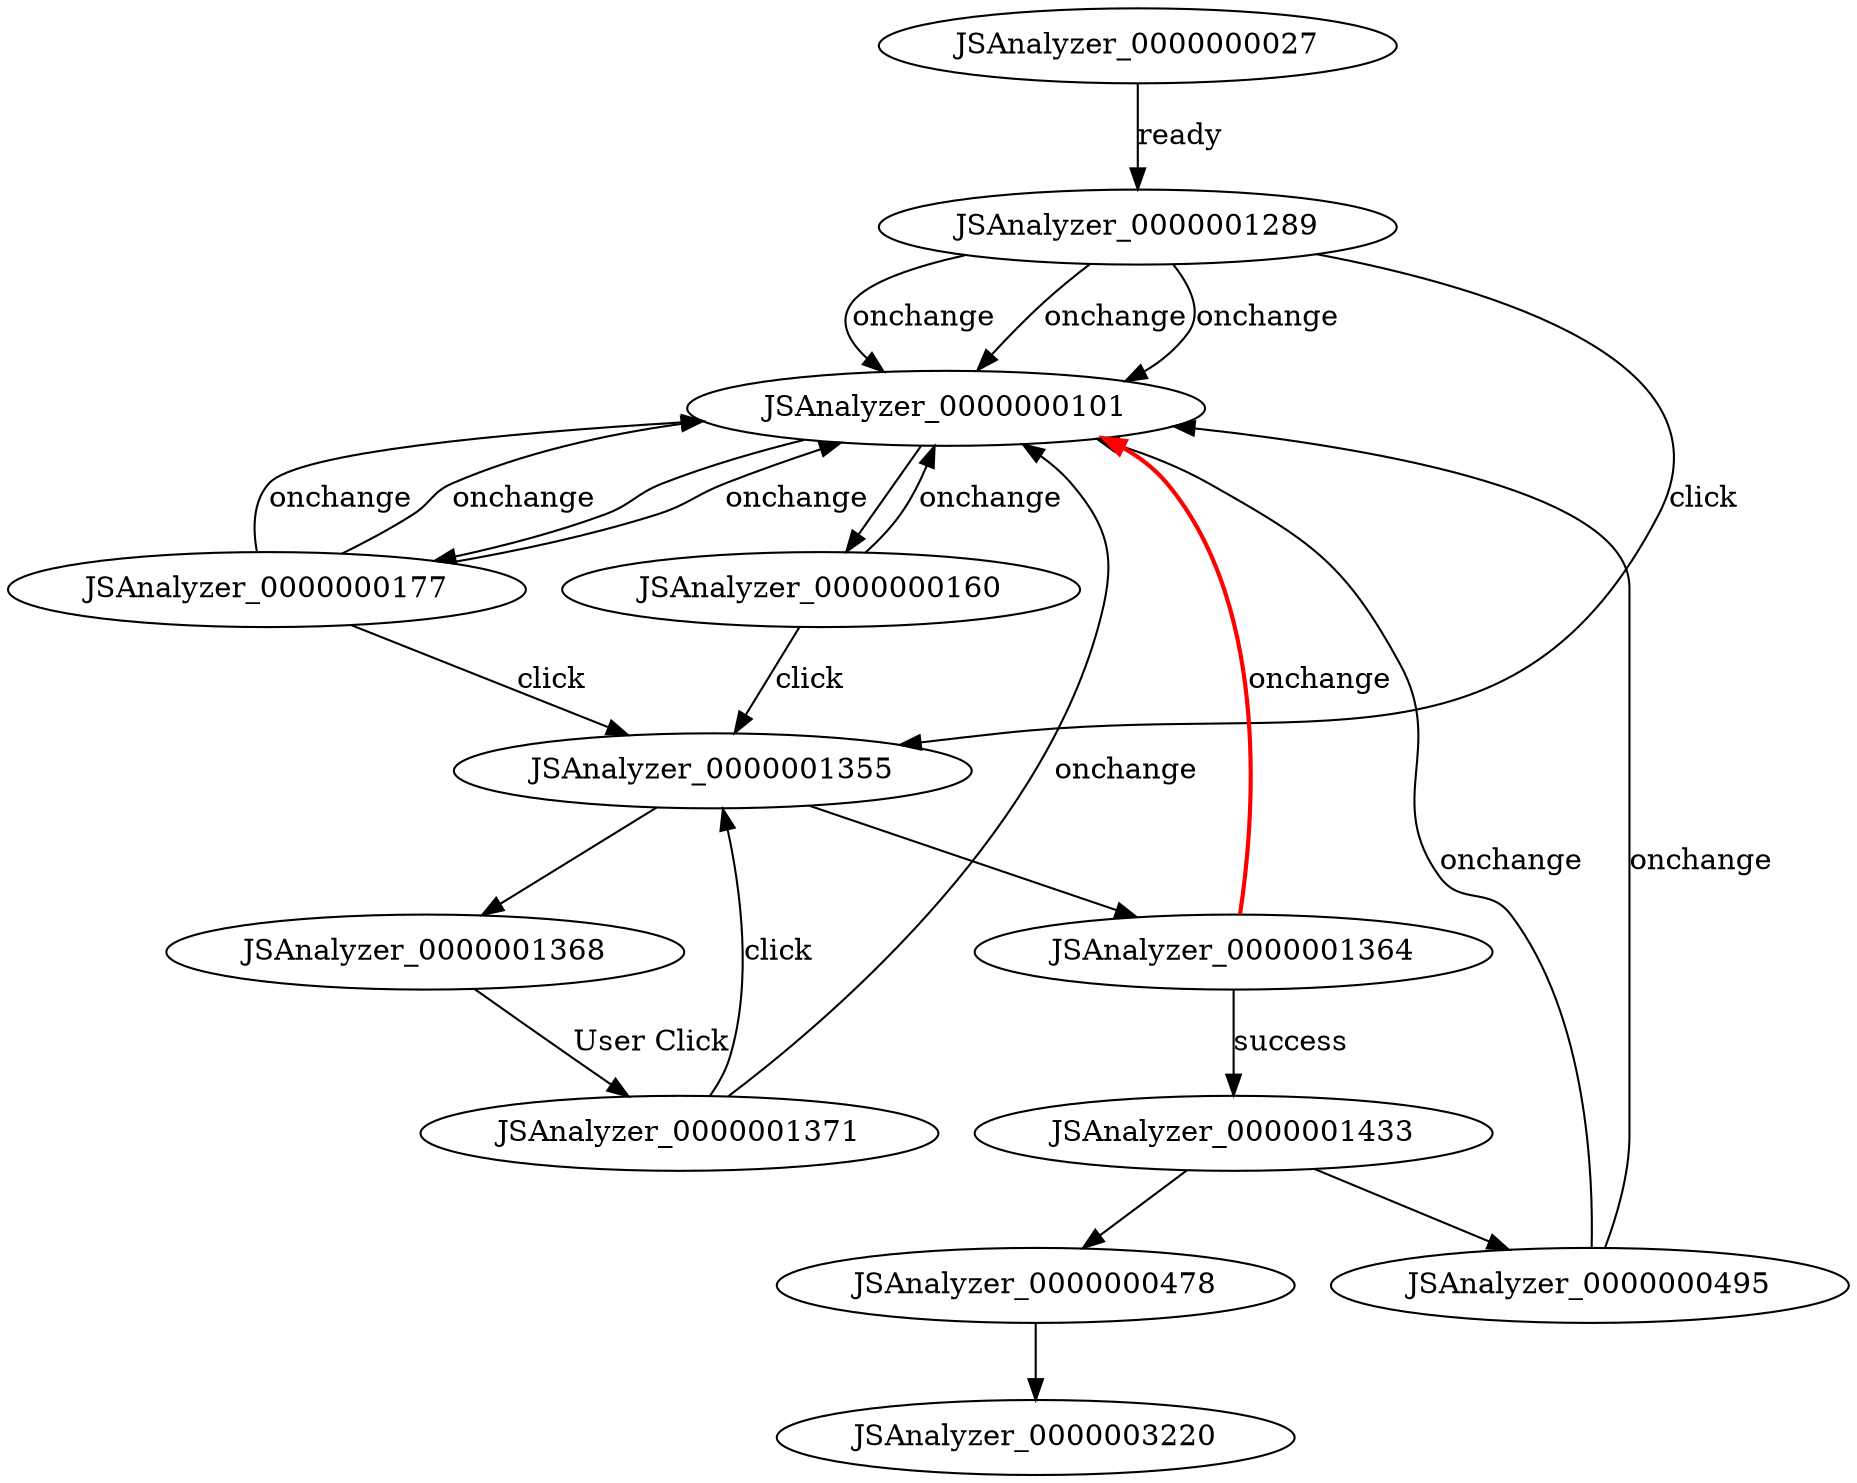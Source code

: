 digraph FSM {
JSAnalyzer_0000000027;
JSAnalyzer_0000000101;
JSAnalyzer_0000000160;
JSAnalyzer_0000000177;
JSAnalyzer_0000000478;
JSAnalyzer_0000000495;
JSAnalyzer_0000001289;
JSAnalyzer_0000001355;
JSAnalyzer_0000001364;
JSAnalyzer_0000001368;
JSAnalyzer_0000001433;
JSAnalyzer_0000001371;
JSAnalyzer_0000000101 -> JSAnalyzer_0000000160 []
JSAnalyzer_0000000101 -> JSAnalyzer_0000000177 []
JSAnalyzer_0000001433 -> JSAnalyzer_0000000478 []
JSAnalyzer_0000001433 -> JSAnalyzer_0000000495 []
JSAnalyzer_0000001355 -> JSAnalyzer_0000001364 []
JSAnalyzer_0000001355 -> JSAnalyzer_0000001368 []
JSAnalyzer_0000000027 -> JSAnalyzer_0000001289 [label="ready"]
JSAnalyzer_0000000160 -> JSAnalyzer_0000000101 [label="onchange"]
JSAnalyzer_0000000160 -> JSAnalyzer_0000001355 [label="click"]
JSAnalyzer_0000000177 -> JSAnalyzer_0000000101 [label="onchange"]
JSAnalyzer_0000000177 -> JSAnalyzer_0000000101 [label="onchange"]
JSAnalyzer_0000000177 -> JSAnalyzer_0000000101 [label="onchange"]
JSAnalyzer_0000000177 -> JSAnalyzer_0000001355 [label="click"]
JSAnalyzer_0000000495 -> JSAnalyzer_0000000101 [label="onchange"]
JSAnalyzer_0000000495 -> JSAnalyzer_0000000101 [label="onchange"]
JSAnalyzer_0000001289 -> JSAnalyzer_0000000101 [label="onchange"]
JSAnalyzer_0000001289 -> JSAnalyzer_0000000101 [label="onchange"]
JSAnalyzer_0000001289 -> JSAnalyzer_0000000101 [label="onchange"]
JSAnalyzer_0000001289 -> JSAnalyzer_0000001355 [label="click"]
JSAnalyzer_0000001364 -> JSAnalyzer_0000001433 [label="success"]
JSAnalyzer_0000001364 -> JSAnalyzer_0000000101 [label="onchange",style=bold,color=red]
JSAnalyzer_0000001368 -> JSAnalyzer_0000001371 [label="User Click"]
JSAnalyzer_0000001371 -> JSAnalyzer_0000000101 [label="onchange"]
JSAnalyzer_0000001371 -> JSAnalyzer_0000001355 [label="click"]
JSAnalyzer_0000000478 -> JSAnalyzer_0000003220 []
}

